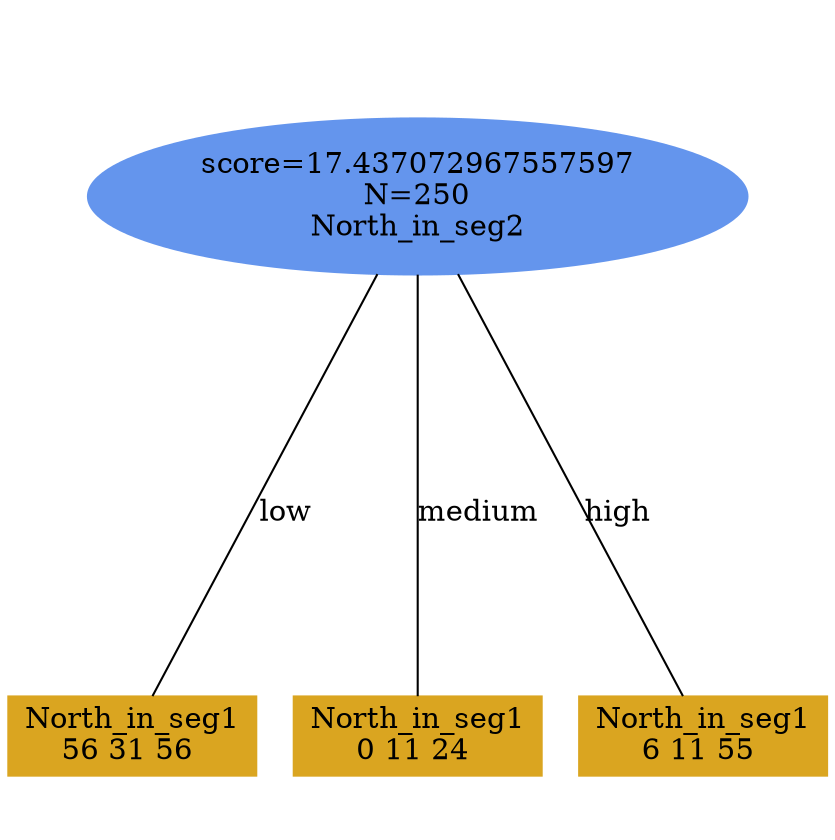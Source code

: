 digraph "DD" {
size = "7.5,10"
ratio=1.0;
center = true;
edge [dir = none];
{ rank = same; node [shape=ellipse, style=filled, color=cornflowerblue];"6091" [label="score=17.437072967557597\nN=250\nNorth_in_seg2"];}
{ rank = same; node [shape=box, style=filled, color=goldenrod];"6092" [label="North_in_seg1\n56 31 56 "];}
{ rank = same; node [shape=box, style=filled, color=goldenrod];"6093" [label="North_in_seg1\n0 11 24 "];}
{ rank = same; node [shape=box, style=filled, color=goldenrod];"6094" [label="North_in_seg1\n6 11 55 "];}
"6091" -> "6092" [label = "low"];
"6091" -> "6093" [label = "medium"];
"6091" -> "6094" [label = "high"];

}